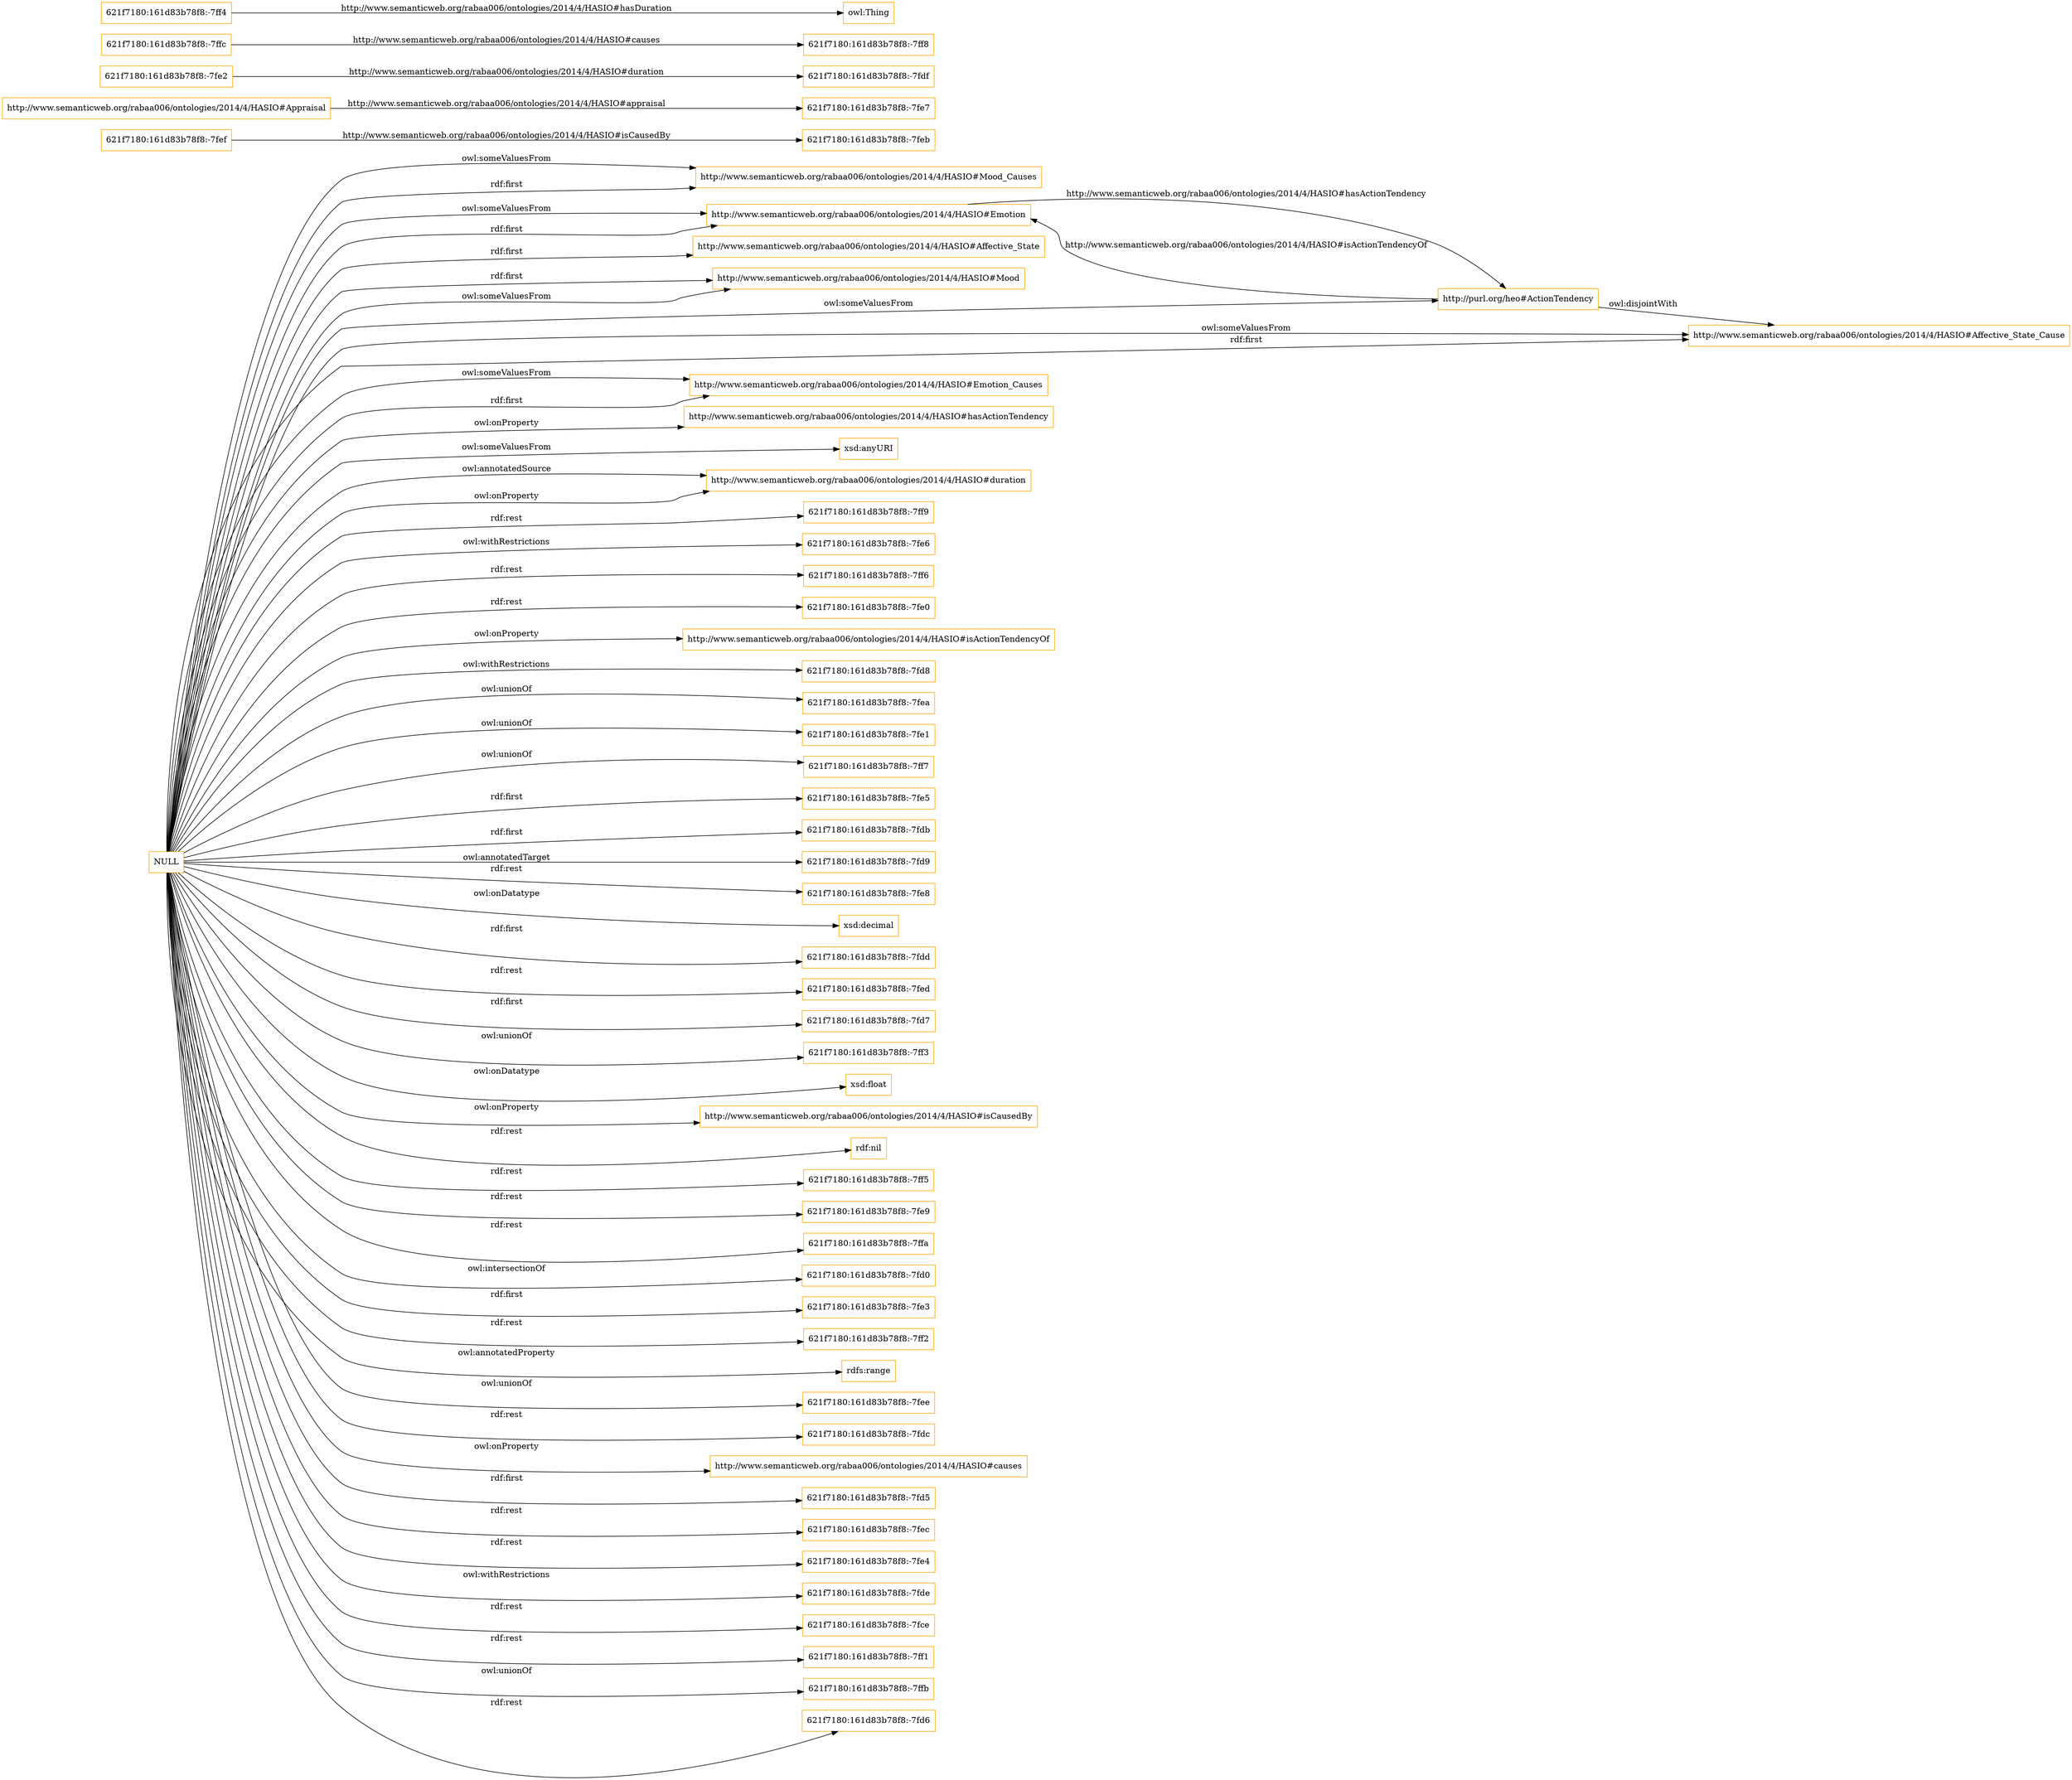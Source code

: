 digraph ar2dtool_diagram { 
rankdir=LR;
size="1501"
node [shape = rectangle, color="orange"]; "http://www.semanticweb.org/rabaa006/ontologies/2014/4/HASIO#Mood_Causes" "http://www.semanticweb.org/rabaa006/ontologies/2014/4/HASIO#Emotion" "621f7180:161d83b78f8:-7feb" "http://www.semanticweb.org/rabaa006/ontologies/2014/4/HASIO#Affective_State" "http://www.semanticweb.org/rabaa006/ontologies/2014/4/HASIO#Mood" "http://www.semanticweb.org/rabaa006/ontologies/2014/4/HASIO#Affective_State_Cause" "http://www.semanticweb.org/rabaa006/ontologies/2014/4/HASIO#Appraisal" "621f7180:161d83b78f8:-7fe2" "621f7180:161d83b78f8:-7fef" "621f7180:161d83b78f8:-7ffc" "http://purl.org/heo#ActionTendency" "621f7180:161d83b78f8:-7ff4" "621f7180:161d83b78f8:-7ff8" "http://www.semanticweb.org/rabaa006/ontologies/2014/4/HASIO#Emotion_Causes" ; /*classes style*/
	"http://purl.org/heo#ActionTendency" -> "http://www.semanticweb.org/rabaa006/ontologies/2014/4/HASIO#Affective_State_Cause" [ label = "owl:disjointWith" ];
	"NULL" -> "http://www.semanticweb.org/rabaa006/ontologies/2014/4/HASIO#Mood_Causes" [ label = "rdf:first" ];
	"NULL" -> "http://www.semanticweb.org/rabaa006/ontologies/2014/4/HASIO#hasActionTendency" [ label = "owl:onProperty" ];
	"NULL" -> "xsd:anyURI" [ label = "owl:someValuesFrom" ];
	"NULL" -> "http://www.semanticweb.org/rabaa006/ontologies/2014/4/HASIO#duration" [ label = "owl:onProperty" ];
	"NULL" -> "http://www.semanticweb.org/rabaa006/ontologies/2014/4/HASIO#Affective_State_Cause" [ label = "owl:someValuesFrom" ];
	"NULL" -> "621f7180:161d83b78f8:-7ff9" [ label = "rdf:rest" ];
	"NULL" -> "621f7180:161d83b78f8:-7fe6" [ label = "owl:withRestrictions" ];
	"NULL" -> "621f7180:161d83b78f8:-7ff6" [ label = "rdf:rest" ];
	"NULL" -> "http://purl.org/heo#ActionTendency" [ label = "owl:someValuesFrom" ];
	"NULL" -> "621f7180:161d83b78f8:-7fe0" [ label = "rdf:rest" ];
	"NULL" -> "http://www.semanticweb.org/rabaa006/ontologies/2014/4/HASIO#isActionTendencyOf" [ label = "owl:onProperty" ];
	"NULL" -> "621f7180:161d83b78f8:-7fd8" [ label = "owl:withRestrictions" ];
	"NULL" -> "621f7180:161d83b78f8:-7fea" [ label = "owl:unionOf" ];
	"NULL" -> "621f7180:161d83b78f8:-7fe1" [ label = "owl:unionOf" ];
	"NULL" -> "621f7180:161d83b78f8:-7ff7" [ label = "owl:unionOf" ];
	"NULL" -> "621f7180:161d83b78f8:-7fe5" [ label = "rdf:first" ];
	"NULL" -> "621f7180:161d83b78f8:-7fdb" [ label = "rdf:first" ];
	"NULL" -> "621f7180:161d83b78f8:-7fd9" [ label = "owl:annotatedTarget" ];
	"NULL" -> "621f7180:161d83b78f8:-7fe8" [ label = "rdf:rest" ];
	"NULL" -> "xsd:decimal" [ label = "owl:onDatatype" ];
	"NULL" -> "621f7180:161d83b78f8:-7fdd" [ label = "rdf:first" ];
	"NULL" -> "621f7180:161d83b78f8:-7fed" [ label = "rdf:rest" ];
	"NULL" -> "621f7180:161d83b78f8:-7fd7" [ label = "rdf:first" ];
	"NULL" -> "621f7180:161d83b78f8:-7ff3" [ label = "owl:unionOf" ];
	"NULL" -> "xsd:float" [ label = "owl:onDatatype" ];
	"NULL" -> "http://www.semanticweb.org/rabaa006/ontologies/2014/4/HASIO#Mood_Causes" [ label = "owl:someValuesFrom" ];
	"NULL" -> "http://www.semanticweb.org/rabaa006/ontologies/2014/4/HASIO#isCausedBy" [ label = "owl:onProperty" ];
	"NULL" -> "rdf:nil" [ label = "rdf:rest" ];
	"NULL" -> "621f7180:161d83b78f8:-7ff5" [ label = "rdf:rest" ];
	"NULL" -> "621f7180:161d83b78f8:-7fe9" [ label = "rdf:rest" ];
	"NULL" -> "621f7180:161d83b78f8:-7ffa" [ label = "rdf:rest" ];
	"NULL" -> "621f7180:161d83b78f8:-7fd0" [ label = "owl:intersectionOf" ];
	"NULL" -> "http://www.semanticweb.org/rabaa006/ontologies/2014/4/HASIO#Mood" [ label = "owl:someValuesFrom" ];
	"NULL" -> "621f7180:161d83b78f8:-7fe3" [ label = "rdf:first" ];
	"NULL" -> "http://www.semanticweb.org/rabaa006/ontologies/2014/4/HASIO#Emotion_Causes" [ label = "rdf:first" ];
	"NULL" -> "621f7180:161d83b78f8:-7ff2" [ label = "rdf:rest" ];
	"NULL" -> "rdfs:range" [ label = "owl:annotatedProperty" ];
	"NULL" -> "http://www.semanticweb.org/rabaa006/ontologies/2014/4/HASIO#Affective_State_Cause" [ label = "rdf:first" ];
	"NULL" -> "http://www.semanticweb.org/rabaa006/ontologies/2014/4/HASIO#Emotion" [ label = "rdf:first" ];
	"NULL" -> "621f7180:161d83b78f8:-7fee" [ label = "owl:unionOf" ];
	"NULL" -> "621f7180:161d83b78f8:-7fdc" [ label = "rdf:rest" ];
	"NULL" -> "http://www.semanticweb.org/rabaa006/ontologies/2014/4/HASIO#duration" [ label = "owl:annotatedSource" ];
	"NULL" -> "http://www.semanticweb.org/rabaa006/ontologies/2014/4/HASIO#causes" [ label = "owl:onProperty" ];
	"NULL" -> "http://www.semanticweb.org/rabaa006/ontologies/2014/4/HASIO#Emotion" [ label = "owl:someValuesFrom" ];
	"NULL" -> "621f7180:161d83b78f8:-7fd5" [ label = "rdf:first" ];
	"NULL" -> "621f7180:161d83b78f8:-7fec" [ label = "rdf:rest" ];
	"NULL" -> "621f7180:161d83b78f8:-7fe4" [ label = "rdf:rest" ];
	"NULL" -> "621f7180:161d83b78f8:-7fde" [ label = "owl:withRestrictions" ];
	"NULL" -> "http://www.semanticweb.org/rabaa006/ontologies/2014/4/HASIO#Mood" [ label = "rdf:first" ];
	"NULL" -> "621f7180:161d83b78f8:-7fce" [ label = "rdf:rest" ];
	"NULL" -> "http://www.semanticweb.org/rabaa006/ontologies/2014/4/HASIO#Affective_State" [ label = "rdf:first" ];
	"NULL" -> "http://www.semanticweb.org/rabaa006/ontologies/2014/4/HASIO#Emotion_Causes" [ label = "owl:someValuesFrom" ];
	"NULL" -> "621f7180:161d83b78f8:-7ff1" [ label = "rdf:rest" ];
	"NULL" -> "621f7180:161d83b78f8:-7ffb" [ label = "owl:unionOf" ];
	"NULL" -> "621f7180:161d83b78f8:-7fd6" [ label = "rdf:rest" ];
	"621f7180:161d83b78f8:-7fef" -> "621f7180:161d83b78f8:-7feb" [ label = "http://www.semanticweb.org/rabaa006/ontologies/2014/4/HASIO#isCausedBy" ];
	"http://purl.org/heo#ActionTendency" -> "http://www.semanticweb.org/rabaa006/ontologies/2014/4/HASIO#Emotion" [ label = "http://www.semanticweb.org/rabaa006/ontologies/2014/4/HASIO#isActionTendencyOf" ];
	"621f7180:161d83b78f8:-7ffc" -> "621f7180:161d83b78f8:-7ff8" [ label = "http://www.semanticweb.org/rabaa006/ontologies/2014/4/HASIO#causes" ];
	"http://www.semanticweb.org/rabaa006/ontologies/2014/4/HASIO#Appraisal" -> "621f7180:161d83b78f8:-7fe7" [ label = "http://www.semanticweb.org/rabaa006/ontologies/2014/4/HASIO#appraisal" ];
	"621f7180:161d83b78f8:-7fe2" -> "621f7180:161d83b78f8:-7fdf" [ label = "http://www.semanticweb.org/rabaa006/ontologies/2014/4/HASIO#duration" ];
	"621f7180:161d83b78f8:-7ff4" -> "owl:Thing" [ label = "http://www.semanticweb.org/rabaa006/ontologies/2014/4/HASIO#hasDuration" ];
	"http://www.semanticweb.org/rabaa006/ontologies/2014/4/HASIO#Emotion" -> "http://purl.org/heo#ActionTendency" [ label = "http://www.semanticweb.org/rabaa006/ontologies/2014/4/HASIO#hasActionTendency" ];

}
